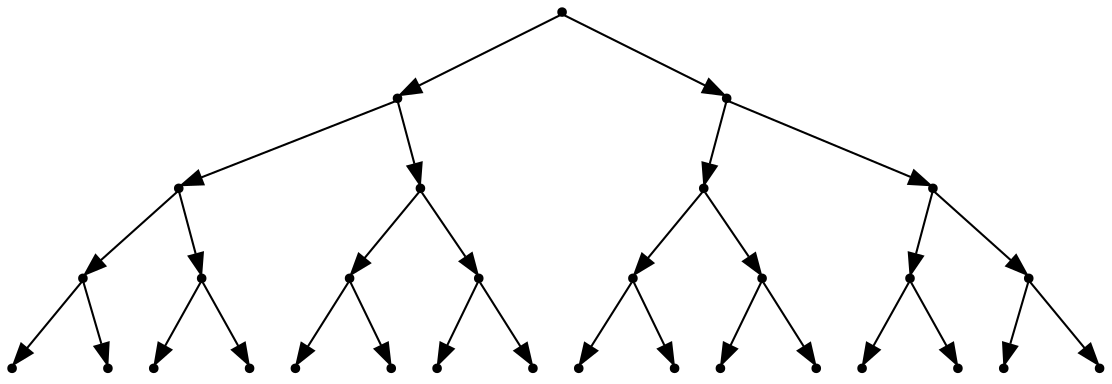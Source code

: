 digraph G {
	graph [fontname = "Helvetica"];
	node [fontname = "Helvetica", shape=point];
	edge [fontname = "Helvetica"];

	a -> al;
	am [label="", width=0.1, style=invis];
	a -> am [style=invis];
	a -> ar;
	
	al -> all;
	alm [label="", width=0.1, style=invis];
	al -> alm [style=invis];
	al -> alr;
	ar -> arl;
	arm [label="", width=0.1, style=invis];
	ar -> arm [style=invis];
	ar -> arr;

	all -> alll;
	allm [label="", width=0.1, style=invis];
	all -> allm [style=invis];
	all -> allr;
	alr -> alrl;
	alrm [label="", width=0.1, style=invis];
	alr -> alrm [style=invis];
	alr -> alrr;
	arl -> arll;
	arlm [label="", width=0.1, style=invis];
	arl -> arlm [style=invis];
	arl -> arlr;
	arr -> arrl;
	arrm [label="", width=0.1, style=invis];
	arr -> arrm [style=invis];
	arr -> arrr;

	alll -> allll;
	alllm [label="", width=0.1, style=invis];
	alll -> alllm [style=invis];
	alll -> alllr;
	allr -> allrl;
	allrm [label="", width=0.1, style=invis];
	allr -> allrm [style=invis];
	allr -> allrr;
	alrl -> alrll;
	alrlm [label="", width=0.1, style=invis];
	alrl -> alrlm [style=invis];
	alrl -> alrlr;
	alrr -> alrrl;
	alrrm [label="", width=0.1, style=invis];
	alrr -> alrrm [style=invis];
	alrr -> alrrr;
	arll -> arlll;
	arllm [label="", width=0.1, style=invis];
	arll -> arllm [style=invis];
	arll -> arllr;
	arlr -> arlrl;
	arlrm [label="", width=0.1, style=invis];
	arlr -> arlrm [style=invis];
	arlr -> arlrr;
	arrl -> arrll;
	arrlm [label="", width=0.1, style=invis];
	arrl -> arrlm [style=invis];
	arrl -> arrlr;
	arrr -> arrrl;
	arrrm [label="", width=0.1, style=invis];
	arrr -> arrrm [style=invis];
	arrr -> arrrr;
}
